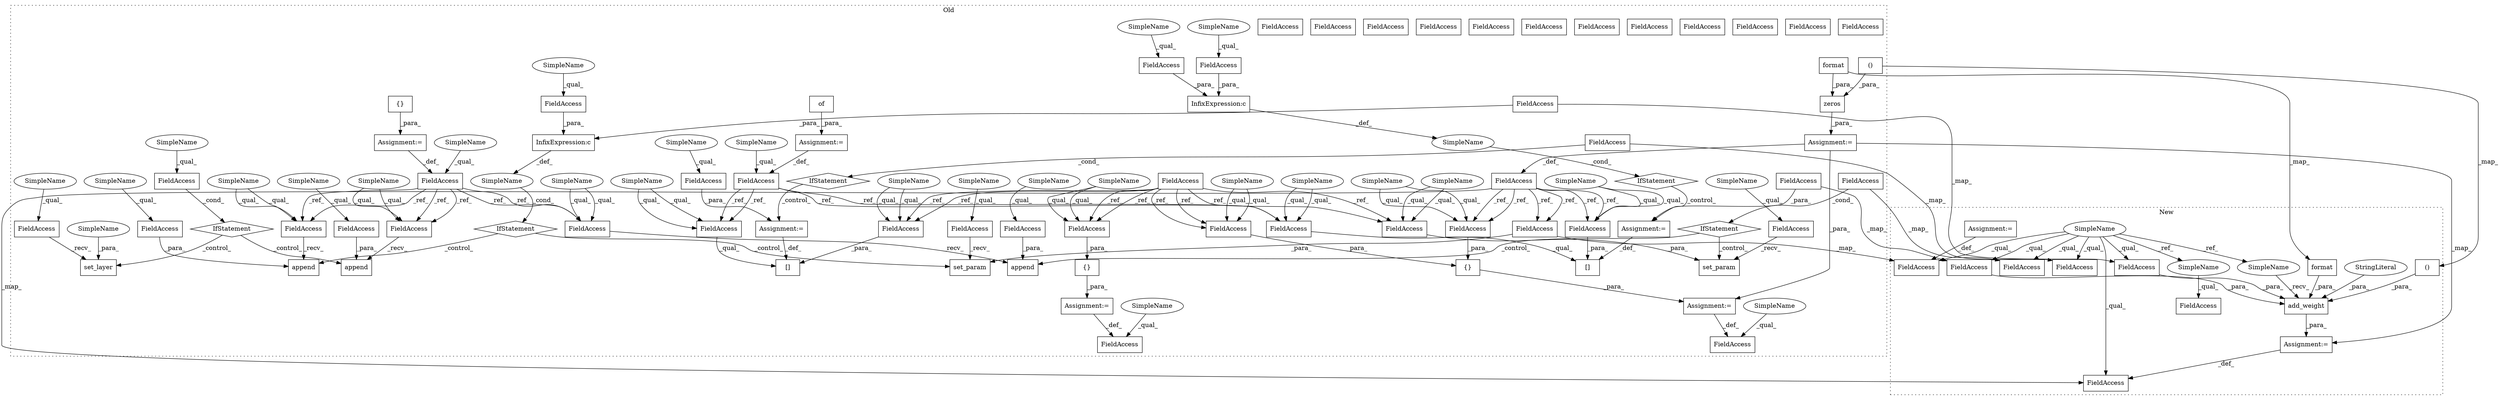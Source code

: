 digraph G {
subgraph cluster0 {
1 [label="set_layer" a="32" s="8787,8801" l="10,1" shape="box"];
4 [label="FieldAccess" a="22" s="8873" l="16" shape="box"];
6 [label="FieldAccess" a="22" s="8761" l="25" shape="box"];
7 [label="FieldAccess" a="22" s="8726" l="25" shape="box"];
9 [label="FieldAccess" a="22" s="8993" l="9" shape="box"];
10 [label="[]" a="2" s="9033,9056" l="17,1" shape="box"];
12 [label="format" a="32" s="8239,8255" l="7,1" shape="box"];
13 [label="[]" a="2" s="8935,8958" l="17,1" shape="box"];
14 [label="{}" a="4" s="8305,8319" l="1,1" shape="box"];
15 [label="FieldAccess" a="22" s="8265" l="22" shape="box"];
16 [label="FieldAccess" a="22" s="8057" l="6" shape="box"];
17 [label="FieldAccess" a="22" s="9033" l="16" shape="box"];
18 [label="FieldAccess" a="22" s="8306" l="6" shape="box"];
19 [label="FieldAccess" a="22" s="8402" l="17" shape="box"];
20 [label="{}" a="4" s="8437" l="2" shape="box"];
21 [label="FieldAccess" a="22" s="8383" l="6" shape="box"];
22 [label="FieldAccess" a="22" s="8691" l="18" shape="box"];
23 [label="FieldAccess" a="22" s="8313" l="6" shape="box"];
24 [label="FieldAccess" a="22" s="8546" l="18" shape="box"];
25 [label="FieldAccess" a="22" s="8935" l="16" shape="box"];
26 [label="FieldAccess" a="22" s="8835" l="25" shape="box"];
27 [label="FieldAccess" a="22" s="8952" l="6" shape="box"];
28 [label="FieldAccess" a="22" s="8521" l="17" shape="box"];
29 [label="FieldAccess" a="22" s="8810" l="17" shape="box"];
30 [label="FieldAccess" a="22" s="8960" l="17" shape="box"];
31 [label="FieldAccess" a="22" s="8581" l="9" shape="box"];
32 [label="FieldAccess" a="22" s="8622" l="18" shape="box"];
33 [label="FieldAccess" a="22" s="8666" l="17" shape="box"];
34 [label="FieldAccess" a="22" s="8342" l="22" shape="box"];
35 [label="of" a="32" s="8894" l="4" shape="box"];
36 [label="IfStatement" a="25" s="8722,8751" l="4,2" shape="diamond"];
37 [label="set_param" a="32" s="8641,8657" l="10,1" shape="box"];
38 [label="IfStatement" a="25" s="8577,8612" l="4,2" shape="diamond"];
40 [label="()" a="106" s="8175" l="55" shape="box"];
41 [label="Assignment:=" a="7" s="8287" l="1" shape="box"];
42 [label="Assignment:=" a="7" s="8419" l="1" shape="box"];
43 [label="Assignment:=" a="7" s="8959" l="1" shape="box"];
44 [label="IfStatement" a="25" s="8904,8925" l="4,2" shape="diamond"];
45 [label="Assignment:=" a="7" s="8889" l="1" shape="box"];
46 [label="zeros" a="32" s="8162,8256" l="13,1" shape="box"];
47 [label="FieldAccess" a="22" s="9058" l="17" shape="box"];
49 [label="FieldAccess" a="22" s="8908" l="17" shape="box"];
52 [label="FieldAccess" a="22" s="8141" l="6" shape="box"];
53 [label="FieldAccess" a="22" s="8449" l="18" shape="box"];
55 [label="IfStatement" a="25" s="8445,8467" l="4,2" shape="diamond"];
56 [label="append" a="32" s="8828,8860" l="7,1" shape="box"];
57 [label="Assignment:=" a="7" s="8147" l="1" shape="box"];
59 [label="InfixExpression:c" a="27" s="8590" l="4" shape="box"];
60 [label="FieldAccess" a="22" s="9050" l="6" shape="box"];
61 [label="FieldAccess" a="22" s="9006" l="17" shape="box"];
62 [label="InfixExpression:c" a="27" s="9002" l="4" shape="box"];
63 [label="IfStatement" a="25" s="8989,9023" l="4,2" shape="diamond"];
64 [label="SimpleName" a="42" s="" l="" shape="ellipse"];
65 [label="Assignment:=" a="7" s="9057" l="1" shape="box"];
66 [label="SimpleName" a="42" s="" l="" shape="ellipse"];
67 [label="append" a="32" s="8684,8709" l="7,1" shape="box"];
69 [label="FieldAccess" a="22" s="8594" l="18" shape="box"];
71 [label="FieldAccess" a="22" s="8651" l="6" shape="box"];
73 [label="FieldAccess" a="22" s="8506" l="6" shape="box"];
74 [label="{}" a="4" s="8382,8389" l="1,1" shape="box"];
75 [label="FieldAccess" a="22" s="8477" l="18" shape="box"];
76 [label="set_param" a="32" s="8496,8512" l="10,1" shape="box"];
77 [label="Assignment:=" a="7" s="8364" l="1" shape="box"];
78 [label="append" a="32" s="8539,8564" l="7,1" shape="box"];
79 [label="FieldAccess" a="22" s="8666" l="17" shape="box"];
80 [label="FieldAccess" a="22" s="8521" l="17" shape="box"];
81 [label="FieldAccess" a="22" s="8810" l="17" shape="box"];
82 [label="FieldAccess" a="22" s="9033" l="16" shape="box"];
83 [label="FieldAccess" a="22" s="8935" l="16" shape="box"];
86 [label="FieldAccess" a="22" s="8506" l="6" shape="box"];
87 [label="FieldAccess" a="22" s="8306" l="6" shape="box"];
88 [label="FieldAccess" a="22" s="8952" l="6" shape="box"];
89 [label="FieldAccess" a="22" s="8383" l="6" shape="box"];
90 [label="SimpleName" a="42" s="8265" l="4" shape="ellipse"];
91 [label="SimpleName" a="42" s="8835" l="4" shape="ellipse"];
92 [label="SimpleName" a="42" s="8810" l="4" shape="ellipse"];
93 [label="SimpleName" a="42" s="8402" l="4" shape="ellipse"];
94 [label="SimpleName" a="42" s="8506" l="4" shape="ellipse"];
95 [label="SimpleName" a="42" s="8666" l="4" shape="ellipse"];
96 [label="SimpleName" a="42" s="8952" l="4" shape="ellipse"];
97 [label="SimpleName" a="42" s="8342" l="4" shape="ellipse"];
98 [label="SimpleName" a="42" s="8622" l="4" shape="ellipse"];
99 [label="SimpleName" a="42" s="9006" l="4" shape="ellipse"];
100 [label="SimpleName" a="42" s="8306" l="4" shape="ellipse"];
101 [label="SimpleName" a="42" s="8313" l="4" shape="ellipse"];
102 [label="SimpleName" a="42" s="8581" l="4" shape="ellipse"];
103 [label="SimpleName" a="42" s="9033" l="4" shape="ellipse"];
104 [label="SimpleName" a="42" s="8960" l="4" shape="ellipse"];
105 [label="SimpleName" a="42" s="9050" l="4" shape="ellipse"];
106 [label="SimpleName" a="42" s="8477" l="4" shape="ellipse"];
107 [label="SimpleName" a="42" s="8761" l="4" shape="ellipse"];
108 [label="SimpleName" a="42" s="8383" l="4" shape="ellipse"];
109 [label="SimpleName" a="42" s="8546" l="4" shape="ellipse"];
110 [label="SimpleName" a="42" s="8521" l="4" shape="ellipse"];
111 [label="SimpleName" a="42" s="8873" l="4" shape="ellipse"];
112 [label="SimpleName" a="42" s="8993" l="4" shape="ellipse"];
113 [label="SimpleName" a="42" s="8935" l="4" shape="ellipse"];
114 [label="SimpleName" a="42" s="8691" l="4" shape="ellipse"];
115 [label="SimpleName" a="42" s="8797" l="4" shape="ellipse"];
116 [label="SimpleName" a="42" s="8726" l="4" shape="ellipse"];
117 [label="FieldAccess" a="22" s="8313" l="6" shape="box"];
118 [label="FieldAccess" a="22" s="8651" l="6" shape="box"];
119 [label="FieldAccess" a="22" s="9050" l="6" shape="box"];
label = "Old";
style="dotted";
}
subgraph cluster1 {
2 [label="add_weight" a="32" s="7540,7683" l="18,1" shape="box"];
3 [label="SimpleName" a="42" s="6538" l="4" shape="ellipse"];
5 [label="StringLiteral" a="45" s="7615" l="6" shape="ellipse"];
8 [label="FieldAccess" a="22" s="7427" l="9" shape="box"];
11 [label="format" a="32" s="7629,7645" l="7,1" shape="box"];
39 [label="()" a="106" s="7558" l="55" shape="box"];
48 [label="FieldAccess" a="22" s="7666" l="17" shape="box"];
50 [label="FieldAccess" a="22" s="7481" l="17" shape="box"];
51 [label="FieldAccess" a="22" s="7528" l="6" shape="box"];
54 [label="FieldAccess" a="22" s="7462" l="18" shape="box"];
58 [label="Assignment:=" a="7" s="7534" l="1" shape="box"];
68 [label="FieldAccess" a="22" s="7647" l="18" shape="box"];
70 [label="FieldAccess" a="22" s="7706" l="6" shape="box"];
72 [label="Assignment:=" a="7" s="7712" l="1" shape="box"];
84 [label="SimpleName" a="42" s="7427" l="4" shape="ellipse"];
85 [label="SimpleName" a="42" s="7535" l="4" shape="ellipse"];
label = "New";
style="dotted";
}
2 -> 58 [label="_para_"];
3 -> 70 [label="_qual_"];
3 -> 50 [label="_qual_"];
3 -> 51 [label="_qual_"];
3 -> 85 [label="_ref_"];
3 -> 54 [label="_qual_"];
3 -> 84 [label="_ref_"];
3 -> 48 [label="_qual_"];
3 -> 68 [label="_qual_"];
4 -> 82 [label="_ref_"];
4 -> 82 [label="_ref_"];
4 -> 83 [label="_ref_"];
4 -> 83 [label="_ref_"];
5 -> 2 [label="_para_"];
6 -> 1 [label="_recv_"];
7 -> 36 [label="_cond_"];
9 -> 62 [label="_para_"];
11 -> 2 [label="_para_"];
12 -> 46 [label="_para_"];
12 -> 11 [label="_map_"];
14 -> 41 [label="_para_"];
16 -> 89 [label="_ref_"];
16 -> 87 [label="_ref_"];
16 -> 88 [label="_ref_"];
16 -> 87 [label="_ref_"];
16 -> 89 [label="_ref_"];
16 -> 88 [label="_ref_"];
16 -> 86 [label="_ref_"];
16 -> 86 [label="_ref_"];
19 -> 81 [label="_ref_"];
19 -> 80 [label="_ref_"];
19 -> 79 [label="_ref_"];
19 -> 79 [label="_ref_"];
19 -> 81 [label="_ref_"];
19 -> 80 [label="_ref_"];
20 -> 42 [label="_para_"];
22 -> 67 [label="_para_"];
24 -> 78 [label="_para_"];
26 -> 56 [label="_para_"];
30 -> 43 [label="_para_"];
31 -> 59 [label="_para_"];
32 -> 37 [label="_recv_"];
35 -> 45 [label="_para_"];
36 -> 1 [label="_control_"];
36 -> 56 [label="_control_"];
38 -> 37 [label="_control_"];
38 -> 67 [label="_control_"];
39 -> 2 [label="_para_"];
40 -> 39 [label="_map_"];
40 -> 46 [label="_para_"];
41 -> 15 [label="_def_"];
42 -> 19 [label="_def_"];
43 -> 13 [label="_def_"];
44 -> 43 [label="_control_"];
45 -> 4 [label="_def_"];
46 -> 57 [label="_para_"];
47 -> 65 [label="_para_"];
47 -> 48 [label="_map_"];
48 -> 2 [label="_para_"];
49 -> 44 [label="_cond_"];
49 -> 50 [label="_map_"];
52 -> 119 [label="_ref_"];
52 -> 119 [label="_ref_"];
52 -> 118 [label="_ref_"];
52 -> 117 [label="_ref_"];
52 -> 118 [label="_ref_"];
52 -> 51 [label="_map_"];
52 -> 117 [label="_ref_"];
53 -> 54 [label="_map_"];
53 -> 55 [label="_cond_"];
55 -> 76 [label="_control_"];
55 -> 78 [label="_control_"];
57 -> 58 [label="_map_"];
57 -> 41 [label="_para_"];
57 -> 52 [label="_def_"];
58 -> 51 [label="_def_"];
59 -> 66 [label="_def_"];
61 -> 62 [label="_para_"];
62 -> 64 [label="_def_"];
63 -> 65 [label="_control_"];
64 -> 63 [label="_cond_"];
65 -> 10 [label="_def_"];
66 -> 38 [label="_cond_"];
68 -> 2 [label="_para_"];
69 -> 68 [label="_map_"];
69 -> 59 [label="_para_"];
72 -> 70 [label="_def_"];
74 -> 77 [label="_para_"];
75 -> 76 [label="_recv_"];
77 -> 34 [label="_def_"];
79 -> 67 [label="_recv_"];
80 -> 78 [label="_recv_"];
81 -> 56 [label="_recv_"];
82 -> 10 [label="_qual_"];
83 -> 13 [label="_qual_"];
84 -> 8 [label="_qual_"];
85 -> 2 [label="_recv_"];
86 -> 76 [label="_para_"];
87 -> 14 [label="_para_"];
88 -> 13 [label="_para_"];
89 -> 74 [label="_para_"];
90 -> 15 [label="_qual_"];
91 -> 26 [label="_qual_"];
92 -> 81 [label="_qual_"];
92 -> 81 [label="_qual_"];
93 -> 19 [label="_qual_"];
94 -> 86 [label="_qual_"];
94 -> 86 [label="_qual_"];
95 -> 79 [label="_qual_"];
95 -> 79 [label="_qual_"];
96 -> 88 [label="_qual_"];
96 -> 88 [label="_qual_"];
97 -> 34 [label="_qual_"];
98 -> 32 [label="_qual_"];
99 -> 61 [label="_qual_"];
100 -> 87 [label="_qual_"];
100 -> 87 [label="_qual_"];
101 -> 117 [label="_qual_"];
101 -> 117 [label="_qual_"];
102 -> 31 [label="_qual_"];
103 -> 82 [label="_qual_"];
103 -> 82 [label="_qual_"];
104 -> 30 [label="_qual_"];
105 -> 119 [label="_qual_"];
105 -> 119 [label="_qual_"];
106 -> 75 [label="_qual_"];
107 -> 6 [label="_qual_"];
108 -> 89 [label="_qual_"];
108 -> 89 [label="_qual_"];
109 -> 24 [label="_qual_"];
110 -> 80 [label="_qual_"];
110 -> 80 [label="_qual_"];
111 -> 4 [label="_qual_"];
112 -> 9 [label="_qual_"];
113 -> 83 [label="_qual_"];
113 -> 83 [label="_qual_"];
114 -> 22 [label="_qual_"];
115 -> 1 [label="_para_"];
116 -> 7 [label="_qual_"];
117 -> 14 [label="_para_"];
118 -> 37 [label="_para_"];
118 -> 70 [label="_map_"];
119 -> 10 [label="_para_"];
}